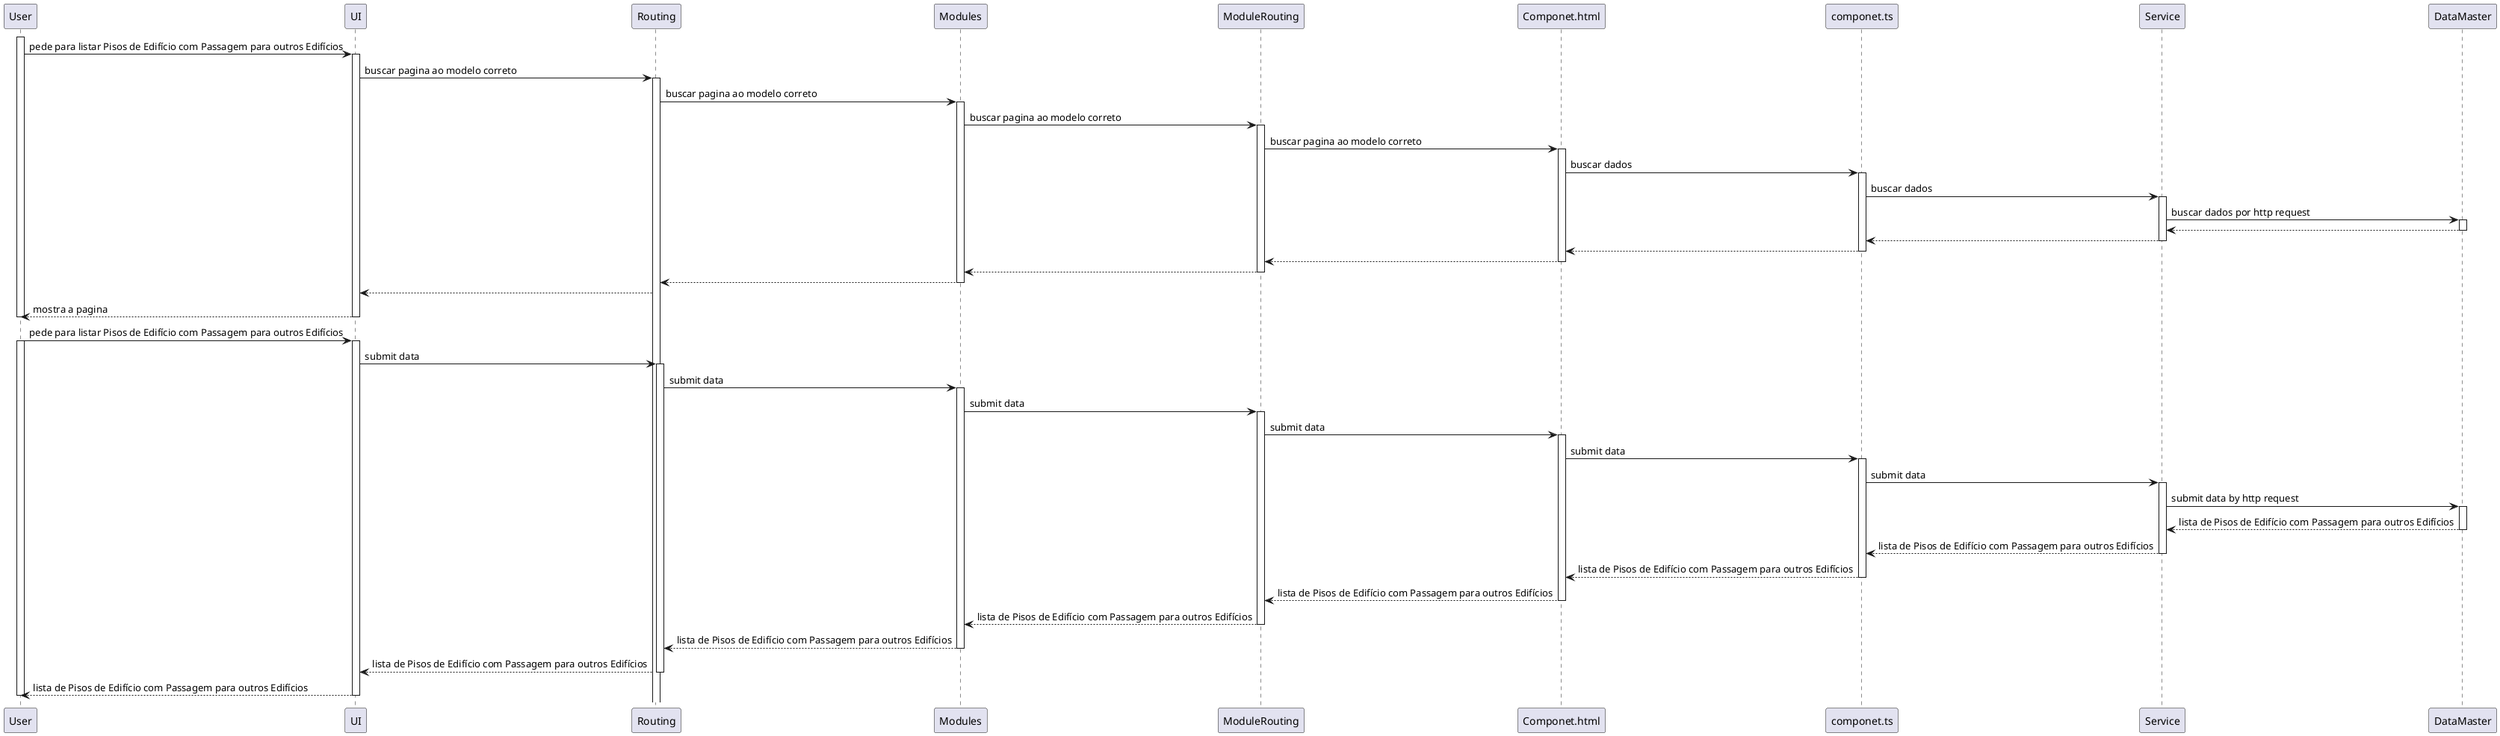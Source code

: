 @startuml
participant "User" as user
participant "UI" as UI
participant "Routing" as ROUT
participant "Modules" as Model
participant "ModuleRouting" as ModelRouting
participant "Componet.html" as html
participant "componet.ts" as data 
participant "Service" as service
participant "DataMaster" as Master
activate user
user -> UI : pede para listar Pisos de Edifício com Passagem para outros Edifícios
activate UI
UI -> ROUT : buscar pagina ao modelo correto
activate ROUT
ROUT -> Model : buscar pagina ao modelo correto
activate Model
Model -> ModelRouting : buscar pagina ao modelo correto
activate ModelRouting
ModelRouting -> html : buscar pagina ao modelo correto
activate html
html -> data : buscar dados
activate data
data -> service : buscar dados
activate service
service -> Master : buscar dados por http request
activate Master
Master --> service 
deactivate Master
service --> data

deactivate service
data --> html
deactivate data
html --> ModelRouting
deactivate html
ModelRouting --> Model
deactivate ModelRouting
Model --> ROUT
deactivate Model
ROUT --> UI
UI --> user: mostra a pagina 
deactivate UI
deactivate user

user -> UI : pede para listar Pisos de Edifício com Passagem para outros Edifícios 
activate user
activate UI
UI -> ROUT : submit data 
activate ROUT
ROUT -> Model : submit data
activate Model
Model -> ModelRouting : submit data
activate ModelRouting
ModelRouting -> html : submit data
activate html
html -> data : submit data
activate data
data -> service : submit data
activate service
service -> Master : submit data by http request
activate Master
Master --> service: lista de Pisos de Edifício com Passagem para outros Edifícios 
deactivate Master
service --> data: lista de Pisos de Edifício com Passagem para outros Edifícios 
deactivate service
data --> html: lista de Pisos de Edifício com Passagem para outros Edifícios 
deactivate data
html --> ModelRouting: lista de Pisos de Edifício com Passagem para outros Edifícios 
deactivate html
ModelRouting --> Model: lista de Pisos de Edifício com Passagem para outros Edifícios 
deactivate ModelRouting
Model --> ROUT: lista de Pisos de Edifício com Passagem para outros Edifícios 
deactivate Model
ROUT --> UI: lista de Pisos de Edifício com Passagem para outros Edifícios 
deactivate ROUT
UI --> user: lista de Pisos de Edifício com Passagem para outros Edifícios 
deactivate UI
deactivate user

@enduml
